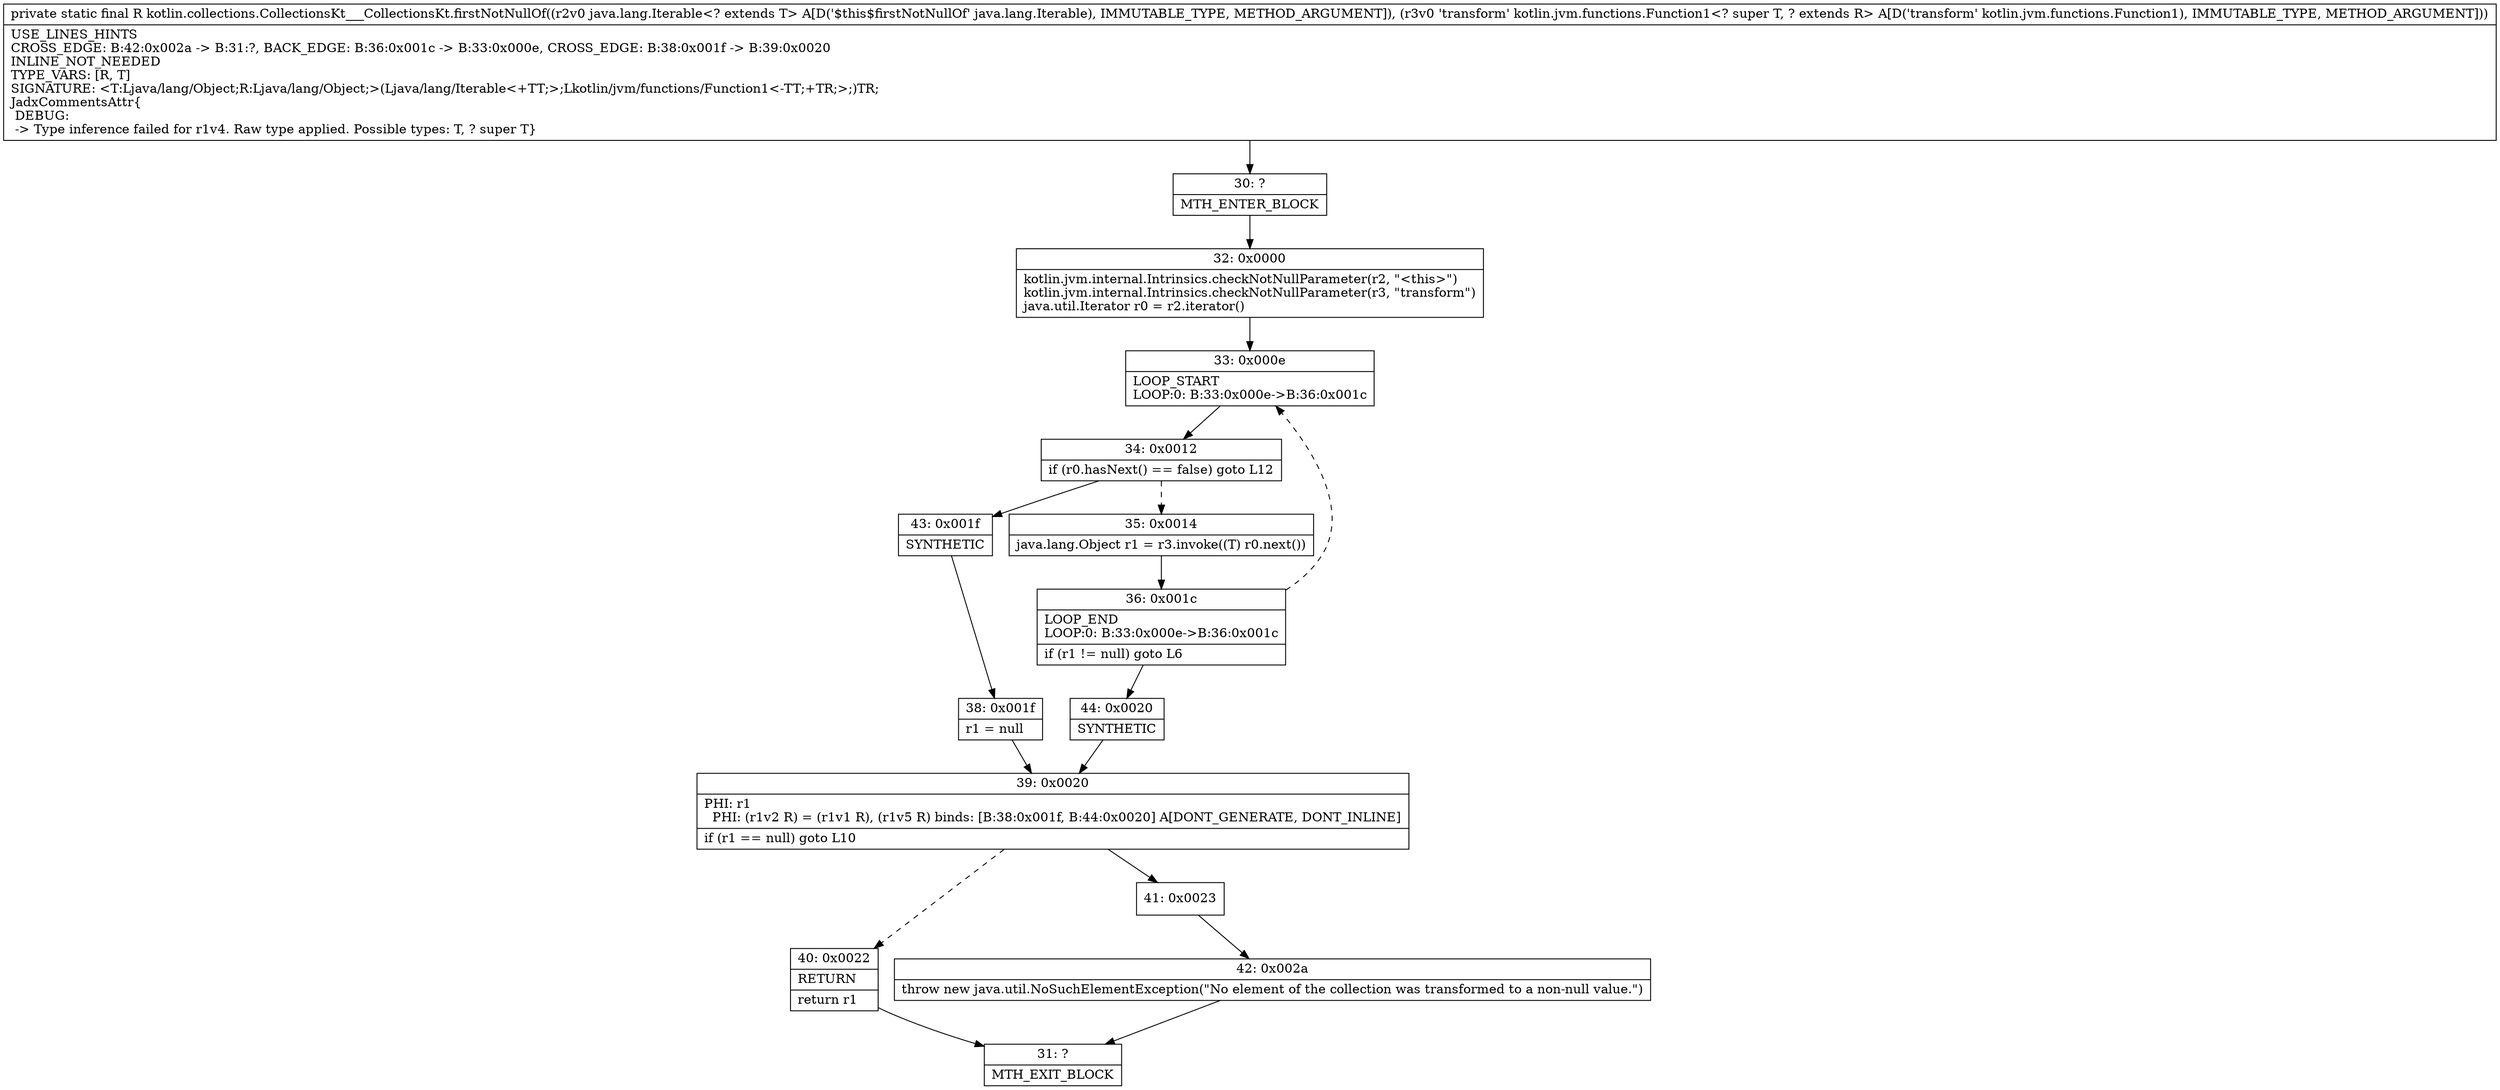 digraph "CFG forkotlin.collections.CollectionsKt___CollectionsKt.firstNotNullOf(Ljava\/lang\/Iterable;Lkotlin\/jvm\/functions\/Function1;)Ljava\/lang\/Object;" {
Node_30 [shape=record,label="{30\:\ ?|MTH_ENTER_BLOCK\l}"];
Node_32 [shape=record,label="{32\:\ 0x0000|kotlin.jvm.internal.Intrinsics.checkNotNullParameter(r2, \"\<this\>\")\lkotlin.jvm.internal.Intrinsics.checkNotNullParameter(r3, \"transform\")\ljava.util.Iterator r0 = r2.iterator()\l}"];
Node_33 [shape=record,label="{33\:\ 0x000e|LOOP_START\lLOOP:0: B:33:0x000e\-\>B:36:0x001c\l}"];
Node_34 [shape=record,label="{34\:\ 0x0012|if (r0.hasNext() == false) goto L12\l}"];
Node_35 [shape=record,label="{35\:\ 0x0014|java.lang.Object r1 = r3.invoke((T) r0.next())\l}"];
Node_36 [shape=record,label="{36\:\ 0x001c|LOOP_END\lLOOP:0: B:33:0x000e\-\>B:36:0x001c\l|if (r1 != null) goto L6\l}"];
Node_44 [shape=record,label="{44\:\ 0x0020|SYNTHETIC\l}"];
Node_39 [shape=record,label="{39\:\ 0x0020|PHI: r1 \l  PHI: (r1v2 R) = (r1v1 R), (r1v5 R) binds: [B:38:0x001f, B:44:0x0020] A[DONT_GENERATE, DONT_INLINE]\l|if (r1 == null) goto L10\l}"];
Node_40 [shape=record,label="{40\:\ 0x0022|RETURN\l|return r1\l}"];
Node_31 [shape=record,label="{31\:\ ?|MTH_EXIT_BLOCK\l}"];
Node_41 [shape=record,label="{41\:\ 0x0023}"];
Node_42 [shape=record,label="{42\:\ 0x002a|throw new java.util.NoSuchElementException(\"No element of the collection was transformed to a non\-null value.\")\l}"];
Node_43 [shape=record,label="{43\:\ 0x001f|SYNTHETIC\l}"];
Node_38 [shape=record,label="{38\:\ 0x001f|r1 = null\l}"];
MethodNode[shape=record,label="{private static final R kotlin.collections.CollectionsKt___CollectionsKt.firstNotNullOf((r2v0 java.lang.Iterable\<? extends T\> A[D('$this$firstNotNullOf' java.lang.Iterable), IMMUTABLE_TYPE, METHOD_ARGUMENT]), (r3v0 'transform' kotlin.jvm.functions.Function1\<? super T, ? extends R\> A[D('transform' kotlin.jvm.functions.Function1), IMMUTABLE_TYPE, METHOD_ARGUMENT]))  | USE_LINES_HINTS\lCROSS_EDGE: B:42:0x002a \-\> B:31:?, BACK_EDGE: B:36:0x001c \-\> B:33:0x000e, CROSS_EDGE: B:38:0x001f \-\> B:39:0x0020\lINLINE_NOT_NEEDED\lTYPE_VARS: [R, T]\lSIGNATURE: \<T:Ljava\/lang\/Object;R:Ljava\/lang\/Object;\>(Ljava\/lang\/Iterable\<+TT;\>;Lkotlin\/jvm\/functions\/Function1\<\-TT;+TR;\>;)TR;\lJadxCommentsAttr\{\l DEBUG: \l \-\> Type inference failed for r1v4. Raw type applied. Possible types: T, ? super T\}\l}"];
MethodNode -> Node_30;Node_30 -> Node_32;
Node_32 -> Node_33;
Node_33 -> Node_34;
Node_34 -> Node_35[style=dashed];
Node_34 -> Node_43;
Node_35 -> Node_36;
Node_36 -> Node_33[style=dashed];
Node_36 -> Node_44;
Node_44 -> Node_39;
Node_39 -> Node_40[style=dashed];
Node_39 -> Node_41;
Node_40 -> Node_31;
Node_41 -> Node_42;
Node_42 -> Node_31;
Node_43 -> Node_38;
Node_38 -> Node_39;
}

